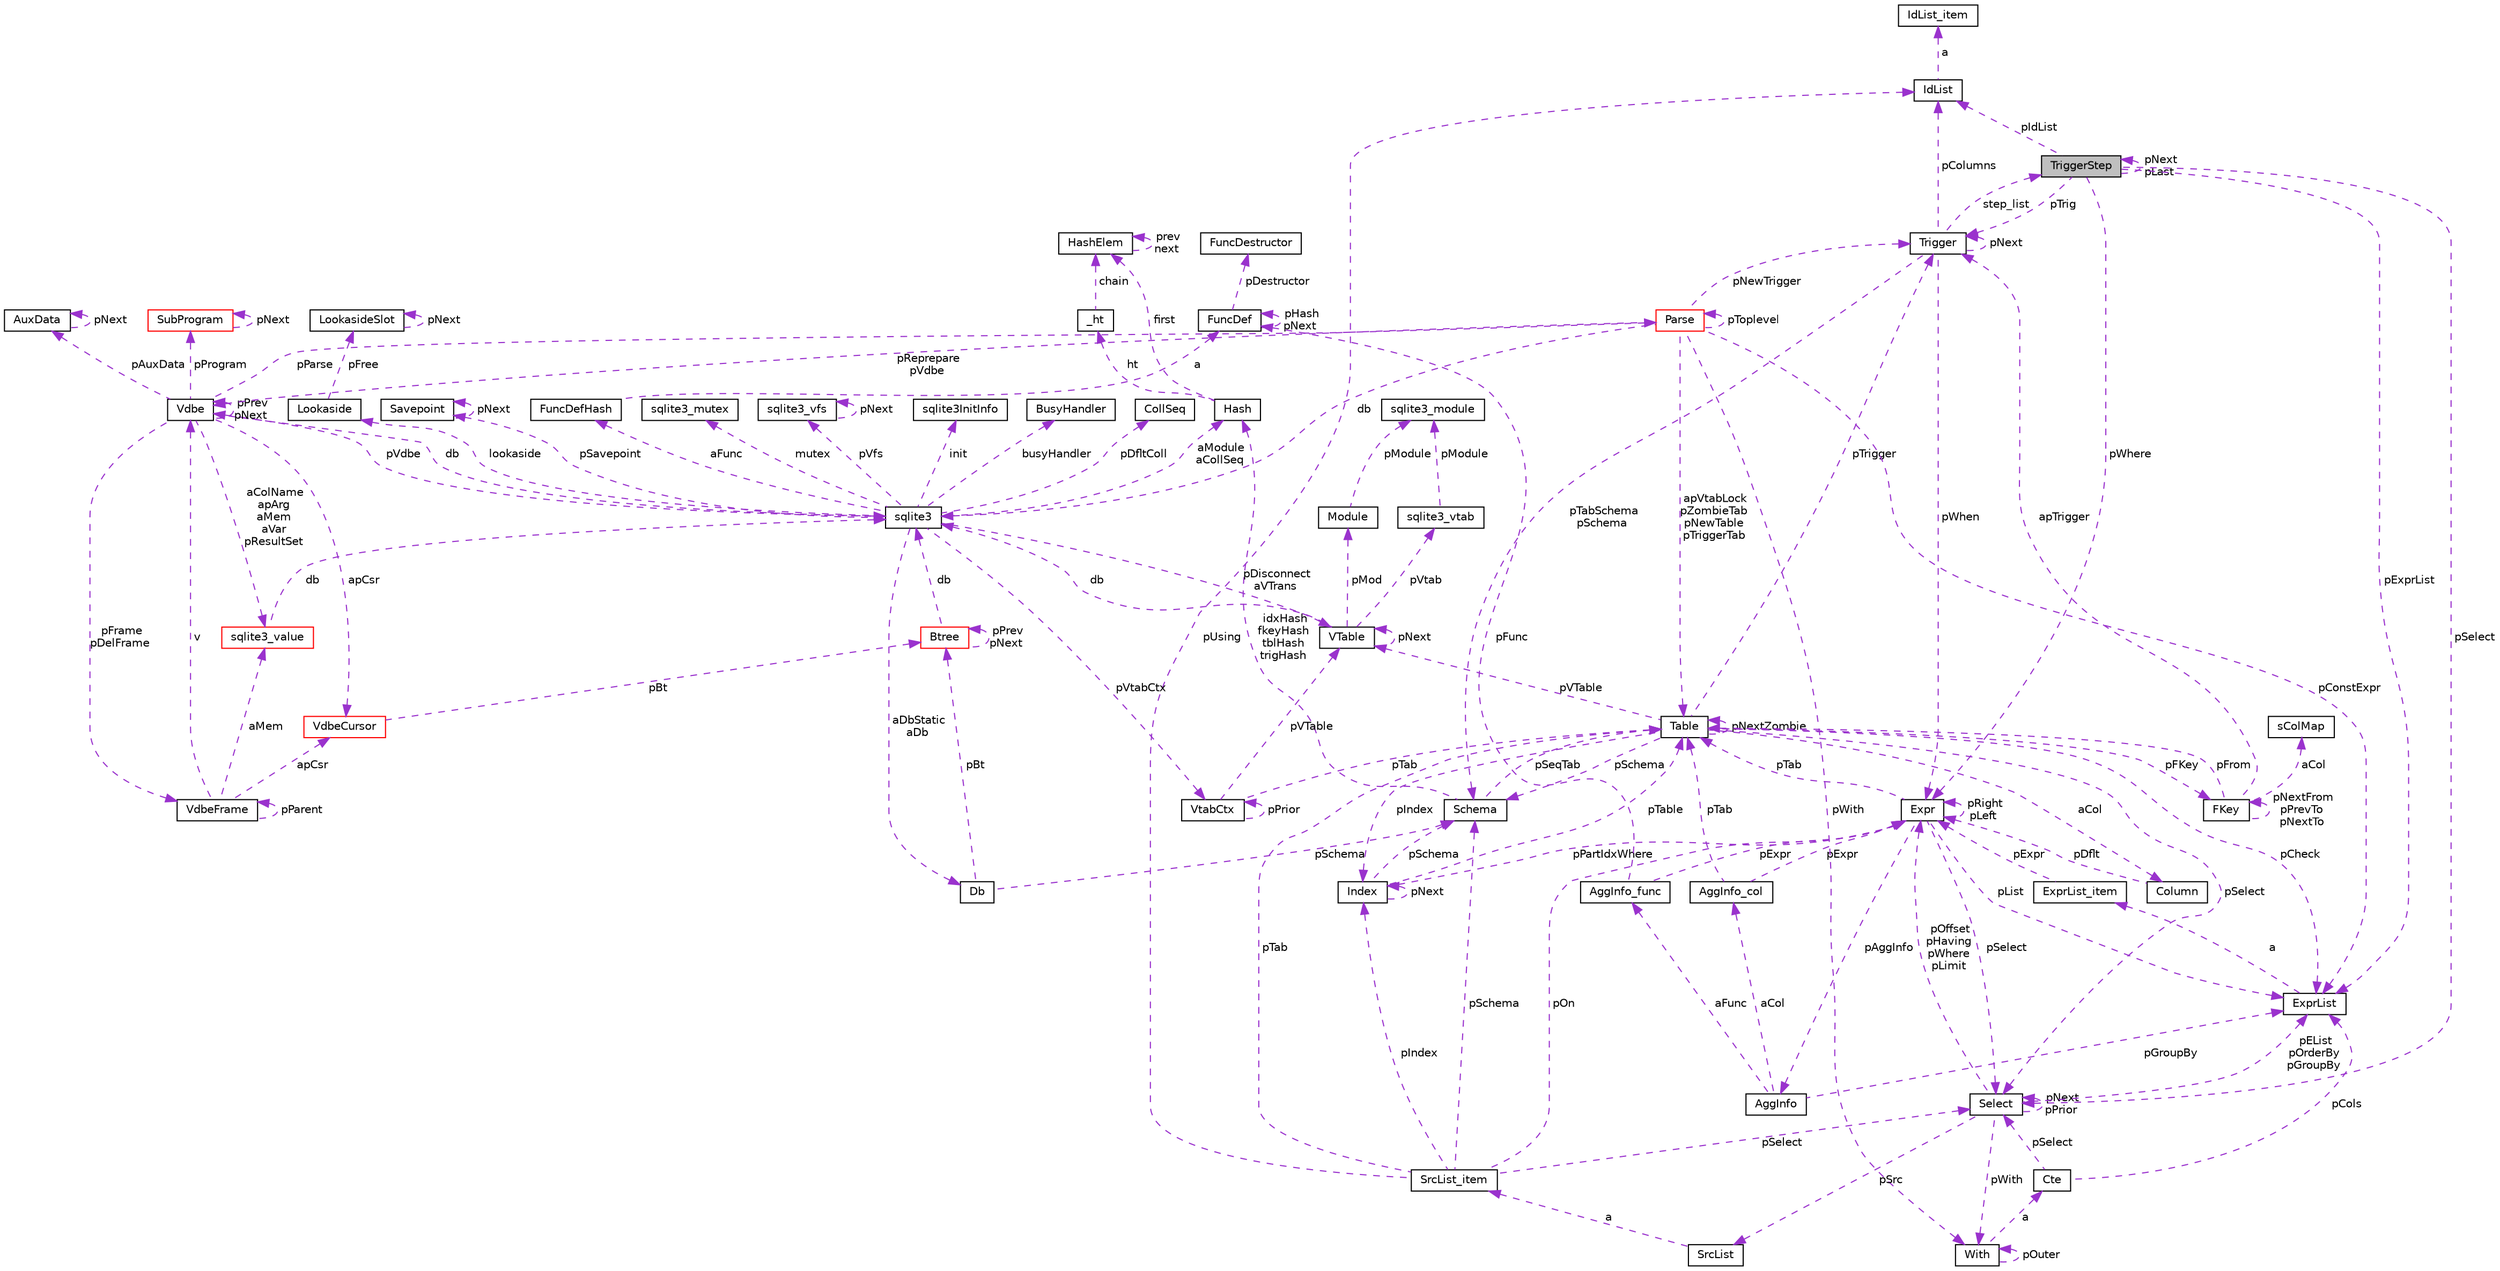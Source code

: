 digraph "TriggerStep"
{
  edge [fontname="Helvetica",fontsize="10",labelfontname="Helvetica",labelfontsize="10"];
  node [fontname="Helvetica",fontsize="10",shape=record];
  Node1 [label="TriggerStep",height=0.2,width=0.4,color="black", fillcolor="grey75", style="filled", fontcolor="black"];
  Node1 -> Node1 [dir="back",color="darkorchid3",fontsize="10",style="dashed",label=" pNext\npLast" ];
  Node2 -> Node1 [dir="back",color="darkorchid3",fontsize="10",style="dashed",label=" pWhere" ];
  Node2 [label="Expr",height=0.2,width=0.4,color="black", fillcolor="white", style="filled",URL="$struct_expr.html"];
  Node3 -> Node2 [dir="back",color="darkorchid3",fontsize="10",style="dashed",label=" pAggInfo" ];
  Node3 [label="AggInfo",height=0.2,width=0.4,color="black", fillcolor="white", style="filled",URL="$struct_agg_info.html"];
  Node4 -> Node3 [dir="back",color="darkorchid3",fontsize="10",style="dashed",label=" aCol" ];
  Node4 [label="AggInfo_col",height=0.2,width=0.4,color="black", fillcolor="white", style="filled",URL="$struct_agg_info_1_1_agg_info__col.html"];
  Node2 -> Node4 [dir="back",color="darkorchid3",fontsize="10",style="dashed",label=" pExpr" ];
  Node5 -> Node4 [dir="back",color="darkorchid3",fontsize="10",style="dashed",label=" pTab" ];
  Node5 [label="Table",height=0.2,width=0.4,color="black", fillcolor="white", style="filled",URL="$struct_table.html"];
  Node6 -> Node5 [dir="back",color="darkorchid3",fontsize="10",style="dashed",label=" pSchema" ];
  Node6 [label="Schema",height=0.2,width=0.4,color="black", fillcolor="white", style="filled",URL="$struct_schema.html"];
  Node5 -> Node6 [dir="back",color="darkorchid3",fontsize="10",style="dashed",label=" pSeqTab" ];
  Node7 -> Node6 [dir="back",color="darkorchid3",fontsize="10",style="dashed",label=" idxHash\nfkeyHash\ntblHash\ntrigHash" ];
  Node7 [label="Hash",height=0.2,width=0.4,color="black", fillcolor="white", style="filled",URL="$struct_hash.html"];
  Node8 -> Node7 [dir="back",color="darkorchid3",fontsize="10",style="dashed",label=" ht" ];
  Node8 [label="_ht",height=0.2,width=0.4,color="black", fillcolor="white", style="filled",URL="$struct_hash_1_1__ht.html"];
  Node9 -> Node8 [dir="back",color="darkorchid3",fontsize="10",style="dashed",label=" chain" ];
  Node9 [label="HashElem",height=0.2,width=0.4,color="black", fillcolor="white", style="filled",URL="$struct_hash_elem.html"];
  Node9 -> Node9 [dir="back",color="darkorchid3",fontsize="10",style="dashed",label=" prev\nnext" ];
  Node9 -> Node7 [dir="back",color="darkorchid3",fontsize="10",style="dashed",label=" first" ];
  Node10 -> Node5 [dir="back",color="darkorchid3",fontsize="10",style="dashed",label=" aCol" ];
  Node10 [label="Column",height=0.2,width=0.4,color="black", fillcolor="white", style="filled",URL="$struct_column.html"];
  Node2 -> Node10 [dir="back",color="darkorchid3",fontsize="10",style="dashed",label=" pDflt" ];
  Node11 -> Node5 [dir="back",color="darkorchid3",fontsize="10",style="dashed",label=" pFKey" ];
  Node11 [label="FKey",height=0.2,width=0.4,color="black", fillcolor="white", style="filled",URL="$struct_f_key.html"];
  Node12 -> Node11 [dir="back",color="darkorchid3",fontsize="10",style="dashed",label=" aCol" ];
  Node12 [label="sColMap",height=0.2,width=0.4,color="black", fillcolor="white", style="filled",URL="$struct_f_key_1_1s_col_map.html"];
  Node11 -> Node11 [dir="back",color="darkorchid3",fontsize="10",style="dashed",label=" pNextFrom\npPrevTo\npNextTo" ];
  Node5 -> Node11 [dir="back",color="darkorchid3",fontsize="10",style="dashed",label=" pFrom" ];
  Node13 -> Node11 [dir="back",color="darkorchid3",fontsize="10",style="dashed",label=" apTrigger" ];
  Node13 [label="Trigger",height=0.2,width=0.4,color="black", fillcolor="white", style="filled",URL="$struct_trigger.html"];
  Node1 -> Node13 [dir="back",color="darkorchid3",fontsize="10",style="dashed",label=" step_list" ];
  Node6 -> Node13 [dir="back",color="darkorchid3",fontsize="10",style="dashed",label=" pTabSchema\npSchema" ];
  Node2 -> Node13 [dir="back",color="darkorchid3",fontsize="10",style="dashed",label=" pWhen" ];
  Node14 -> Node13 [dir="back",color="darkorchid3",fontsize="10",style="dashed",label=" pColumns" ];
  Node14 [label="IdList",height=0.2,width=0.4,color="black", fillcolor="white", style="filled",URL="$struct_id_list.html"];
  Node15 -> Node14 [dir="back",color="darkorchid3",fontsize="10",style="dashed",label=" a" ];
  Node15 [label="IdList_item",height=0.2,width=0.4,color="black", fillcolor="white", style="filled",URL="$struct_id_list_1_1_id_list__item.html"];
  Node13 -> Node13 [dir="back",color="darkorchid3",fontsize="10",style="dashed",label=" pNext" ];
  Node16 -> Node5 [dir="back",color="darkorchid3",fontsize="10",style="dashed",label=" pVTable" ];
  Node16 [label="VTable",height=0.2,width=0.4,color="black", fillcolor="white", style="filled",URL="$struct_v_table.html"];
  Node17 -> Node16 [dir="back",color="darkorchid3",fontsize="10",style="dashed",label=" db" ];
  Node17 [label="sqlite3",height=0.2,width=0.4,color="black", fillcolor="white", style="filled",URL="$structsqlite3.html"];
  Node18 -> Node17 [dir="back",color="darkorchid3",fontsize="10",style="dashed",label=" pVdbe" ];
  Node18 [label="Vdbe",height=0.2,width=0.4,color="black", fillcolor="white", style="filled",URL="$struct_vdbe.html"];
  Node18 -> Node18 [dir="back",color="darkorchid3",fontsize="10",style="dashed",label=" pPrev\npNext" ];
  Node19 -> Node18 [dir="back",color="darkorchid3",fontsize="10",style="dashed",label=" aColName\napArg\naMem\naVar\npResultSet" ];
  Node19 [label="sqlite3_value",height=0.2,width=0.4,color="red", fillcolor="white", style="filled",URL="$struct_mem.html"];
  Node17 -> Node19 [dir="back",color="darkorchid3",fontsize="10",style="dashed",label=" db" ];
  Node17 -> Node18 [dir="back",color="darkorchid3",fontsize="10",style="dashed",label=" db" ];
  Node20 -> Node18 [dir="back",color="darkorchid3",fontsize="10",style="dashed",label=" pFrame\npDelFrame" ];
  Node20 [label="VdbeFrame",height=0.2,width=0.4,color="black", fillcolor="white", style="filled",URL="$struct_vdbe_frame.html"];
  Node19 -> Node20 [dir="back",color="darkorchid3",fontsize="10",style="dashed",label=" aMem" ];
  Node18 -> Node20 [dir="back",color="darkorchid3",fontsize="10",style="dashed",label=" v" ];
  Node20 -> Node20 [dir="back",color="darkorchid3",fontsize="10",style="dashed",label=" pParent" ];
  Node21 -> Node20 [dir="back",color="darkorchid3",fontsize="10",style="dashed",label=" apCsr" ];
  Node21 [label="VdbeCursor",height=0.2,width=0.4,color="red", fillcolor="white", style="filled",URL="$struct_vdbe_cursor.html"];
  Node22 -> Node21 [dir="back",color="darkorchid3",fontsize="10",style="dashed",label=" pBt" ];
  Node22 [label="Btree",height=0.2,width=0.4,color="red", fillcolor="white", style="filled",URL="$struct_btree.html"];
  Node17 -> Node22 [dir="back",color="darkorchid3",fontsize="10",style="dashed",label=" db" ];
  Node22 -> Node22 [dir="back",color="darkorchid3",fontsize="10",style="dashed",label=" pPrev\npNext" ];
  Node23 -> Node18 [dir="back",color="darkorchid3",fontsize="10",style="dashed",label=" pAuxData" ];
  Node23 [label="AuxData",height=0.2,width=0.4,color="black", fillcolor="white", style="filled",URL="$struct_aux_data.html"];
  Node23 -> Node23 [dir="back",color="darkorchid3",fontsize="10",style="dashed",label=" pNext" ];
  Node24 -> Node18 [dir="back",color="darkorchid3",fontsize="10",style="dashed",label=" pProgram" ];
  Node24 [label="SubProgram",height=0.2,width=0.4,color="red", fillcolor="white", style="filled",URL="$struct_sub_program.html"];
  Node24 -> Node24 [dir="back",color="darkorchid3",fontsize="10",style="dashed",label=" pNext" ];
  Node21 -> Node18 [dir="back",color="darkorchid3",fontsize="10",style="dashed",label=" apCsr" ];
  Node25 -> Node18 [dir="back",color="darkorchid3",fontsize="10",style="dashed",label=" pParse" ];
  Node25 [label="Parse",height=0.2,width=0.4,color="red", fillcolor="white", style="filled",URL="$struct_parse.html"];
  Node18 -> Node25 [dir="back",color="darkorchid3",fontsize="10",style="dashed",label=" pReprepare\npVdbe" ];
  Node17 -> Node25 [dir="back",color="darkorchid3",fontsize="10",style="dashed",label=" db" ];
  Node26 -> Node25 [dir="back",color="darkorchid3",fontsize="10",style="dashed",label=" pWith" ];
  Node26 [label="With",height=0.2,width=0.4,color="black", fillcolor="white", style="filled",URL="$struct_with.html"];
  Node27 -> Node26 [dir="back",color="darkorchid3",fontsize="10",style="dashed",label=" a" ];
  Node27 [label="Cte",height=0.2,width=0.4,color="black", fillcolor="white", style="filled",URL="$struct_with_1_1_cte.html"];
  Node28 -> Node27 [dir="back",color="darkorchid3",fontsize="10",style="dashed",label=" pSelect" ];
  Node28 [label="Select",height=0.2,width=0.4,color="black", fillcolor="white", style="filled",URL="$struct_select.html"];
  Node2 -> Node28 [dir="back",color="darkorchid3",fontsize="10",style="dashed",label=" pOffset\npHaving\npWhere\npLimit" ];
  Node26 -> Node28 [dir="back",color="darkorchid3",fontsize="10",style="dashed",label=" pWith" ];
  Node28 -> Node28 [dir="back",color="darkorchid3",fontsize="10",style="dashed",label=" pNext\npPrior" ];
  Node29 -> Node28 [dir="back",color="darkorchid3",fontsize="10",style="dashed",label=" pSrc" ];
  Node29 [label="SrcList",height=0.2,width=0.4,color="black", fillcolor="white", style="filled",URL="$struct_src_list.html"];
  Node30 -> Node29 [dir="back",color="darkorchid3",fontsize="10",style="dashed",label=" a" ];
  Node30 [label="SrcList_item",height=0.2,width=0.4,color="black", fillcolor="white", style="filled",URL="$struct_src_list_1_1_src_list__item.html"];
  Node6 -> Node30 [dir="back",color="darkorchid3",fontsize="10",style="dashed",label=" pSchema" ];
  Node2 -> Node30 [dir="back",color="darkorchid3",fontsize="10",style="dashed",label=" pOn" ];
  Node14 -> Node30 [dir="back",color="darkorchid3",fontsize="10",style="dashed",label=" pUsing" ];
  Node5 -> Node30 [dir="back",color="darkorchid3",fontsize="10",style="dashed",label=" pTab" ];
  Node28 -> Node30 [dir="back",color="darkorchid3",fontsize="10",style="dashed",label=" pSelect" ];
  Node31 -> Node30 [dir="back",color="darkorchid3",fontsize="10",style="dashed",label=" pIndex" ];
  Node31 [label="Index",height=0.2,width=0.4,color="black", fillcolor="white", style="filled",URL="$struct_index.html"];
  Node6 -> Node31 [dir="back",color="darkorchid3",fontsize="10",style="dashed",label=" pSchema" ];
  Node2 -> Node31 [dir="back",color="darkorchid3",fontsize="10",style="dashed",label=" pPartIdxWhere" ];
  Node5 -> Node31 [dir="back",color="darkorchid3",fontsize="10",style="dashed",label=" pTable" ];
  Node31 -> Node31 [dir="back",color="darkorchid3",fontsize="10",style="dashed",label=" pNext" ];
  Node32 -> Node28 [dir="back",color="darkorchid3",fontsize="10",style="dashed",label=" pEList\npOrderBy\npGroupBy" ];
  Node32 [label="ExprList",height=0.2,width=0.4,color="black", fillcolor="white", style="filled",URL="$struct_expr_list.html"];
  Node33 -> Node32 [dir="back",color="darkorchid3",fontsize="10",style="dashed",label=" a" ];
  Node33 [label="ExprList_item",height=0.2,width=0.4,color="black", fillcolor="white", style="filled",URL="$struct_expr_list_1_1_expr_list__item.html"];
  Node2 -> Node33 [dir="back",color="darkorchid3",fontsize="10",style="dashed",label=" pExpr" ];
  Node32 -> Node27 [dir="back",color="darkorchid3",fontsize="10",style="dashed",label=" pCols" ];
  Node26 -> Node26 [dir="back",color="darkorchid3",fontsize="10",style="dashed",label=" pOuter" ];
  Node5 -> Node25 [dir="back",color="darkorchid3",fontsize="10",style="dashed",label=" apVtabLock\npZombieTab\npNewTable\npTriggerTab" ];
  Node13 -> Node25 [dir="back",color="darkorchid3",fontsize="10",style="dashed",label=" pNewTrigger" ];
  Node32 -> Node25 [dir="back",color="darkorchid3",fontsize="10",style="dashed",label=" pConstExpr" ];
  Node25 -> Node25 [dir="back",color="darkorchid3",fontsize="10",style="dashed",label=" pToplevel" ];
  Node34 -> Node17 [dir="back",color="darkorchid3",fontsize="10",style="dashed",label=" pSavepoint" ];
  Node34 [label="Savepoint",height=0.2,width=0.4,color="black", fillcolor="white", style="filled",URL="$struct_savepoint.html"];
  Node34 -> Node34 [dir="back",color="darkorchid3",fontsize="10",style="dashed",label=" pNext" ];
  Node35 -> Node17 [dir="back",color="darkorchid3",fontsize="10",style="dashed",label=" aFunc" ];
  Node35 [label="FuncDefHash",height=0.2,width=0.4,color="black", fillcolor="white", style="filled",URL="$struct_func_def_hash.html"];
  Node36 -> Node35 [dir="back",color="darkorchid3",fontsize="10",style="dashed",label=" a" ];
  Node36 [label="FuncDef",height=0.2,width=0.4,color="black", fillcolor="white", style="filled",URL="$struct_func_def.html"];
  Node37 -> Node36 [dir="back",color="darkorchid3",fontsize="10",style="dashed",label=" pDestructor" ];
  Node37 [label="FuncDestructor",height=0.2,width=0.4,color="black", fillcolor="white", style="filled",URL="$struct_func_destructor.html"];
  Node36 -> Node36 [dir="back",color="darkorchid3",fontsize="10",style="dashed",label=" pHash\npNext" ];
  Node38 -> Node17 [dir="back",color="darkorchid3",fontsize="10",style="dashed",label=" lookaside" ];
  Node38 [label="Lookaside",height=0.2,width=0.4,color="black", fillcolor="white", style="filled",URL="$struct_lookaside.html"];
  Node39 -> Node38 [dir="back",color="darkorchid3",fontsize="10",style="dashed",label=" pFree" ];
  Node39 [label="LookasideSlot",height=0.2,width=0.4,color="black", fillcolor="white", style="filled",URL="$struct_lookaside_slot.html"];
  Node39 -> Node39 [dir="back",color="darkorchid3",fontsize="10",style="dashed",label=" pNext" ];
  Node40 -> Node17 [dir="back",color="darkorchid3",fontsize="10",style="dashed",label=" mutex" ];
  Node40 [label="sqlite3_mutex",height=0.2,width=0.4,color="black", fillcolor="white", style="filled",URL="$structsqlite3__mutex.html"];
  Node41 -> Node17 [dir="back",color="darkorchid3",fontsize="10",style="dashed",label=" pVfs" ];
  Node41 [label="sqlite3_vfs",height=0.2,width=0.4,color="black", fillcolor="white", style="filled",URL="$structsqlite3__vfs.html"];
  Node41 -> Node41 [dir="back",color="darkorchid3",fontsize="10",style="dashed",label=" pNext" ];
  Node42 -> Node17 [dir="back",color="darkorchid3",fontsize="10",style="dashed",label=" init" ];
  Node42 [label="sqlite3InitInfo",height=0.2,width=0.4,color="black", fillcolor="white", style="filled",URL="$structsqlite3_1_1sqlite3_init_info.html"];
  Node43 -> Node17 [dir="back",color="darkorchid3",fontsize="10",style="dashed",label=" busyHandler" ];
  Node43 [label="BusyHandler",height=0.2,width=0.4,color="black", fillcolor="white", style="filled",URL="$struct_busy_handler.html"];
  Node44 -> Node17 [dir="back",color="darkorchid3",fontsize="10",style="dashed",label=" pVtabCtx" ];
  Node44 [label="VtabCtx",height=0.2,width=0.4,color="black", fillcolor="white", style="filled",URL="$struct_vtab_ctx.html"];
  Node44 -> Node44 [dir="back",color="darkorchid3",fontsize="10",style="dashed",label=" pPrior" ];
  Node16 -> Node44 [dir="back",color="darkorchid3",fontsize="10",style="dashed",label=" pVTable" ];
  Node5 -> Node44 [dir="back",color="darkorchid3",fontsize="10",style="dashed",label=" pTab" ];
  Node45 -> Node17 [dir="back",color="darkorchid3",fontsize="10",style="dashed",label=" pDfltColl" ];
  Node45 [label="CollSeq",height=0.2,width=0.4,color="black", fillcolor="white", style="filled",URL="$struct_coll_seq.html"];
  Node16 -> Node17 [dir="back",color="darkorchid3",fontsize="10",style="dashed",label=" pDisconnect\naVTrans" ];
  Node46 -> Node17 [dir="back",color="darkorchid3",fontsize="10",style="dashed",label=" aDbStatic\naDb" ];
  Node46 [label="Db",height=0.2,width=0.4,color="black", fillcolor="white", style="filled",URL="$struct_db.html"];
  Node6 -> Node46 [dir="back",color="darkorchid3",fontsize="10",style="dashed",label=" pSchema" ];
  Node22 -> Node46 [dir="back",color="darkorchid3",fontsize="10",style="dashed",label=" pBt" ];
  Node7 -> Node17 [dir="back",color="darkorchid3",fontsize="10",style="dashed",label=" aModule\naCollSeq" ];
  Node16 -> Node16 [dir="back",color="darkorchid3",fontsize="10",style="dashed",label=" pNext" ];
  Node47 -> Node16 [dir="back",color="darkorchid3",fontsize="10",style="dashed",label=" pMod" ];
  Node47 [label="Module",height=0.2,width=0.4,color="black", fillcolor="white", style="filled",URL="$struct_module.html"];
  Node48 -> Node47 [dir="back",color="darkorchid3",fontsize="10",style="dashed",label=" pModule" ];
  Node48 [label="sqlite3_module",height=0.2,width=0.4,color="black", fillcolor="white", style="filled",URL="$structsqlite3__module.html"];
  Node49 -> Node16 [dir="back",color="darkorchid3",fontsize="10",style="dashed",label=" pVtab" ];
  Node49 [label="sqlite3_vtab",height=0.2,width=0.4,color="black", fillcolor="white", style="filled",URL="$structsqlite3__vtab.html"];
  Node48 -> Node49 [dir="back",color="darkorchid3",fontsize="10",style="dashed",label=" pModule" ];
  Node5 -> Node5 [dir="back",color="darkorchid3",fontsize="10",style="dashed",label=" pNextZombie" ];
  Node13 -> Node5 [dir="back",color="darkorchid3",fontsize="10",style="dashed",label=" pTrigger" ];
  Node28 -> Node5 [dir="back",color="darkorchid3",fontsize="10",style="dashed",label=" pSelect" ];
  Node32 -> Node5 [dir="back",color="darkorchid3",fontsize="10",style="dashed",label=" pCheck" ];
  Node31 -> Node5 [dir="back",color="darkorchid3",fontsize="10",style="dashed",label=" pIndex" ];
  Node50 -> Node3 [dir="back",color="darkorchid3",fontsize="10",style="dashed",label=" aFunc" ];
  Node50 [label="AggInfo_func",height=0.2,width=0.4,color="black", fillcolor="white", style="filled",URL="$struct_agg_info_1_1_agg_info__func.html"];
  Node2 -> Node50 [dir="back",color="darkorchid3",fontsize="10",style="dashed",label=" pExpr" ];
  Node36 -> Node50 [dir="back",color="darkorchid3",fontsize="10",style="dashed",label=" pFunc" ];
  Node32 -> Node3 [dir="back",color="darkorchid3",fontsize="10",style="dashed",label=" pGroupBy" ];
  Node2 -> Node2 [dir="back",color="darkorchid3",fontsize="10",style="dashed",label=" pRight\npLeft" ];
  Node5 -> Node2 [dir="back",color="darkorchid3",fontsize="10",style="dashed",label=" pTab" ];
  Node28 -> Node2 [dir="back",color="darkorchid3",fontsize="10",style="dashed",label=" pSelect" ];
  Node32 -> Node2 [dir="back",color="darkorchid3",fontsize="10",style="dashed",label=" pList" ];
  Node14 -> Node1 [dir="back",color="darkorchid3",fontsize="10",style="dashed",label=" pIdList" ];
  Node28 -> Node1 [dir="back",color="darkorchid3",fontsize="10",style="dashed",label=" pSelect" ];
  Node13 -> Node1 [dir="back",color="darkorchid3",fontsize="10",style="dashed",label=" pTrig" ];
  Node32 -> Node1 [dir="back",color="darkorchid3",fontsize="10",style="dashed",label=" pExprList" ];
}
